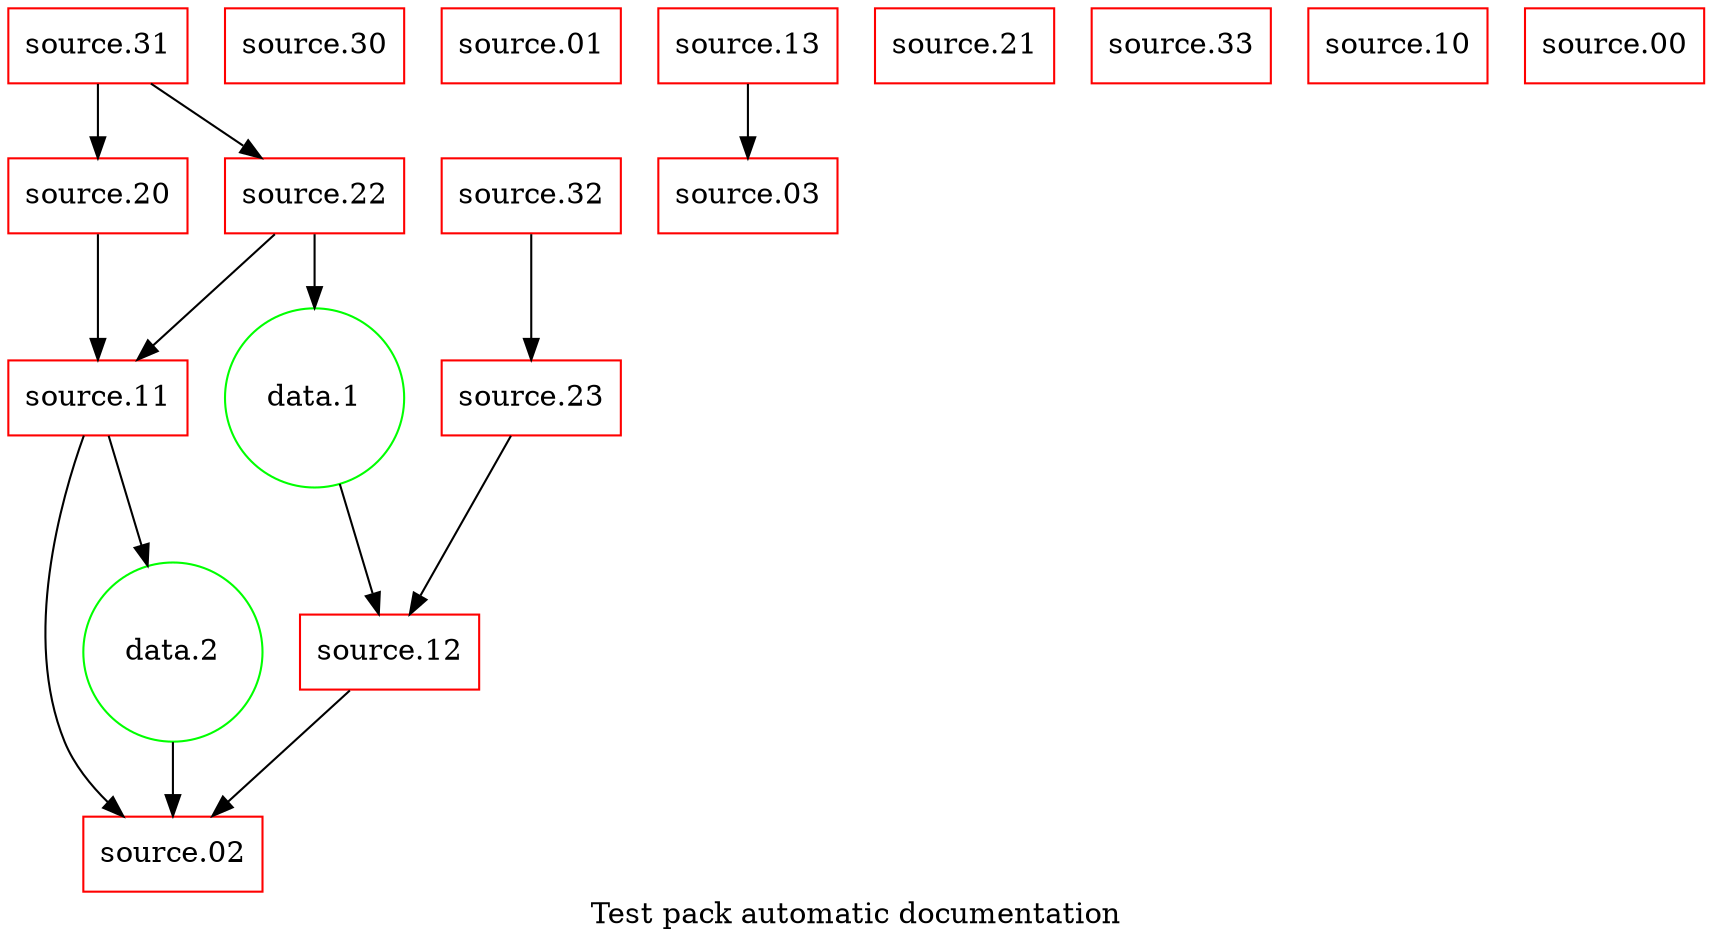 strict digraph {
	graph [bb="0,0,820,450",
		label="Test pack automatic documentation",
		lp="410,13",
		stric=False
	];
	node [label="\N"];
	"data.1"	 [color=green,
		height="1.1944",
		pos="165,263",
		shape=circle,
		width="1.1944"];
	"source.12"	 [color=red,
		height="0.5",
		pos="184,141",
		shape=box,
		width="1.1667"];
	"data.1" -> "source.12"	 [pos="e,181.15,159.3 171.65,220.33 174.26,203.52 177.2,184.67 179.55,169.56"];
	"source.02"	 [color=red,
		height="0.5",
		pos="114,44",
		shape=box,
		width="1.1667"];
	"source.12" -> "source.02"	 [pos="e,127.11,62.163 170.83,122.76 160.18,107.99 145.02,86.988 133.04,70.387"];
	"data.2"	 [color=green,
		height="1.1944",
		pos="43,141",
		shape=circle,
		width="1.1944"];
	"data.2" -> "source.02"	 [pos="e,100.68,62.194 68.432,106.25 77.035,94.502 86.498,81.574 94.56,70.559"];
	"source.30"	 [color=red,
		height="0.5",
		pos="164,432",
		shape=box,
		width="1.1667"];
	"source.01"	 [color=red,
		height="0.5",
		pos="267,432",
		shape=box,
		width="1.1667"];
	"source.03"	 [color=red,
		height="0.5",
		pos="370,360",
		shape=box,
		width="1.1667"];
	"source.21"	 [color=red,
		height="0.5",
		pos="472,432",
		shape=box,
		width="1.1667"];
	"source.31"	 [color=red,
		height="0.5",
		pos="62,432",
		shape=box,
		width="1.1667"];
	"source.20"	 [color=red,
		height="0.5",
		pos="62,360",
		shape=box,
		width="1.1667"];
	"source.31" -> "source.20"	 [pos="e,62,378.41 62,413.83 62,406.13 62,396.97 62,388.42"];
	"source.22"	 [color=red,
		height="0.5",
		pos="164,360",
		shape=box,
		width="1.1667"];
	"source.31" -> "source.22"	 [pos="e,138.27,378.16 87.739,413.83 100.54,404.79 116.19,393.75 129.97,384.02"];
	"source.11"	 [color=red,
		height="0.5",
		pos="62,263",
		shape=box,
		width="1.1667"];
	"source.20" -> "source.11"	 [pos="e,62,281.16 62,341.76 62,327.53 62,307.52 62,291.23"];
	"source.22" -> "source.11"	 [pos="e,81.099,281.16 144.81,341.76 129,326.72 106.39,305.22 88.791,288.48"];
	"source.22" -> "data.1"	 [pos="e,164.56,306.12 164.19,341.76 164.26,334.34 164.36,325.35 164.45,316.14"];
	"source.13"	 [color=red,
		height="0.5",
		pos="370,432",
		shape=box,
		width="1.1667"];
	"source.13" -> "source.03"	 [pos="e,370,378.41 370,413.83 370,406.13 370,396.97 370,388.42"];
	"source.23"	 [color=red,
		height="0.5",
		pos="268,263",
		shape=box,
		width="1.1667"];
	"source.23" -> "source.12"	 [pos="e,196.45,159.08 255.61,245 241.52,224.55 218.41,190.97 202.26,167.52"];
	"source.33"	 [color=red,
		height="0.5",
		pos="574,432",
		shape=box,
		width="1.1667"];
	"source.11" -> "data.2"	 [pos="e,49.637,183.62 59.196,245 57.08,231.41 54.061,212.03 51.202,193.67"];
	"source.11" -> "source.02"	 [pos="e,113.03,62.425 71.131,244.96 78.692,229.25 89.115,205.66 95,184 105.26,146.22 1\
10.12,101.13 112.31,72.529"];
	"source.10"	 [color=red,
		height="0.5",
		pos="676,432",
		shape=box,
		width="1.1667"];
	"source.00"	 [color=red,
		height="0.5",
		pos="778,432",
		shape=box,
		width="1.1667"];
	"source.32"	 [color=red,
		height="0.5",
		pos="268,360",
		shape=box,
		width="1.1667"];
	"source.32" -> "source.23"	 [pos="e,268,281.16 268,341.76 268,327.53 268,307.52 268,291.23"];
}
